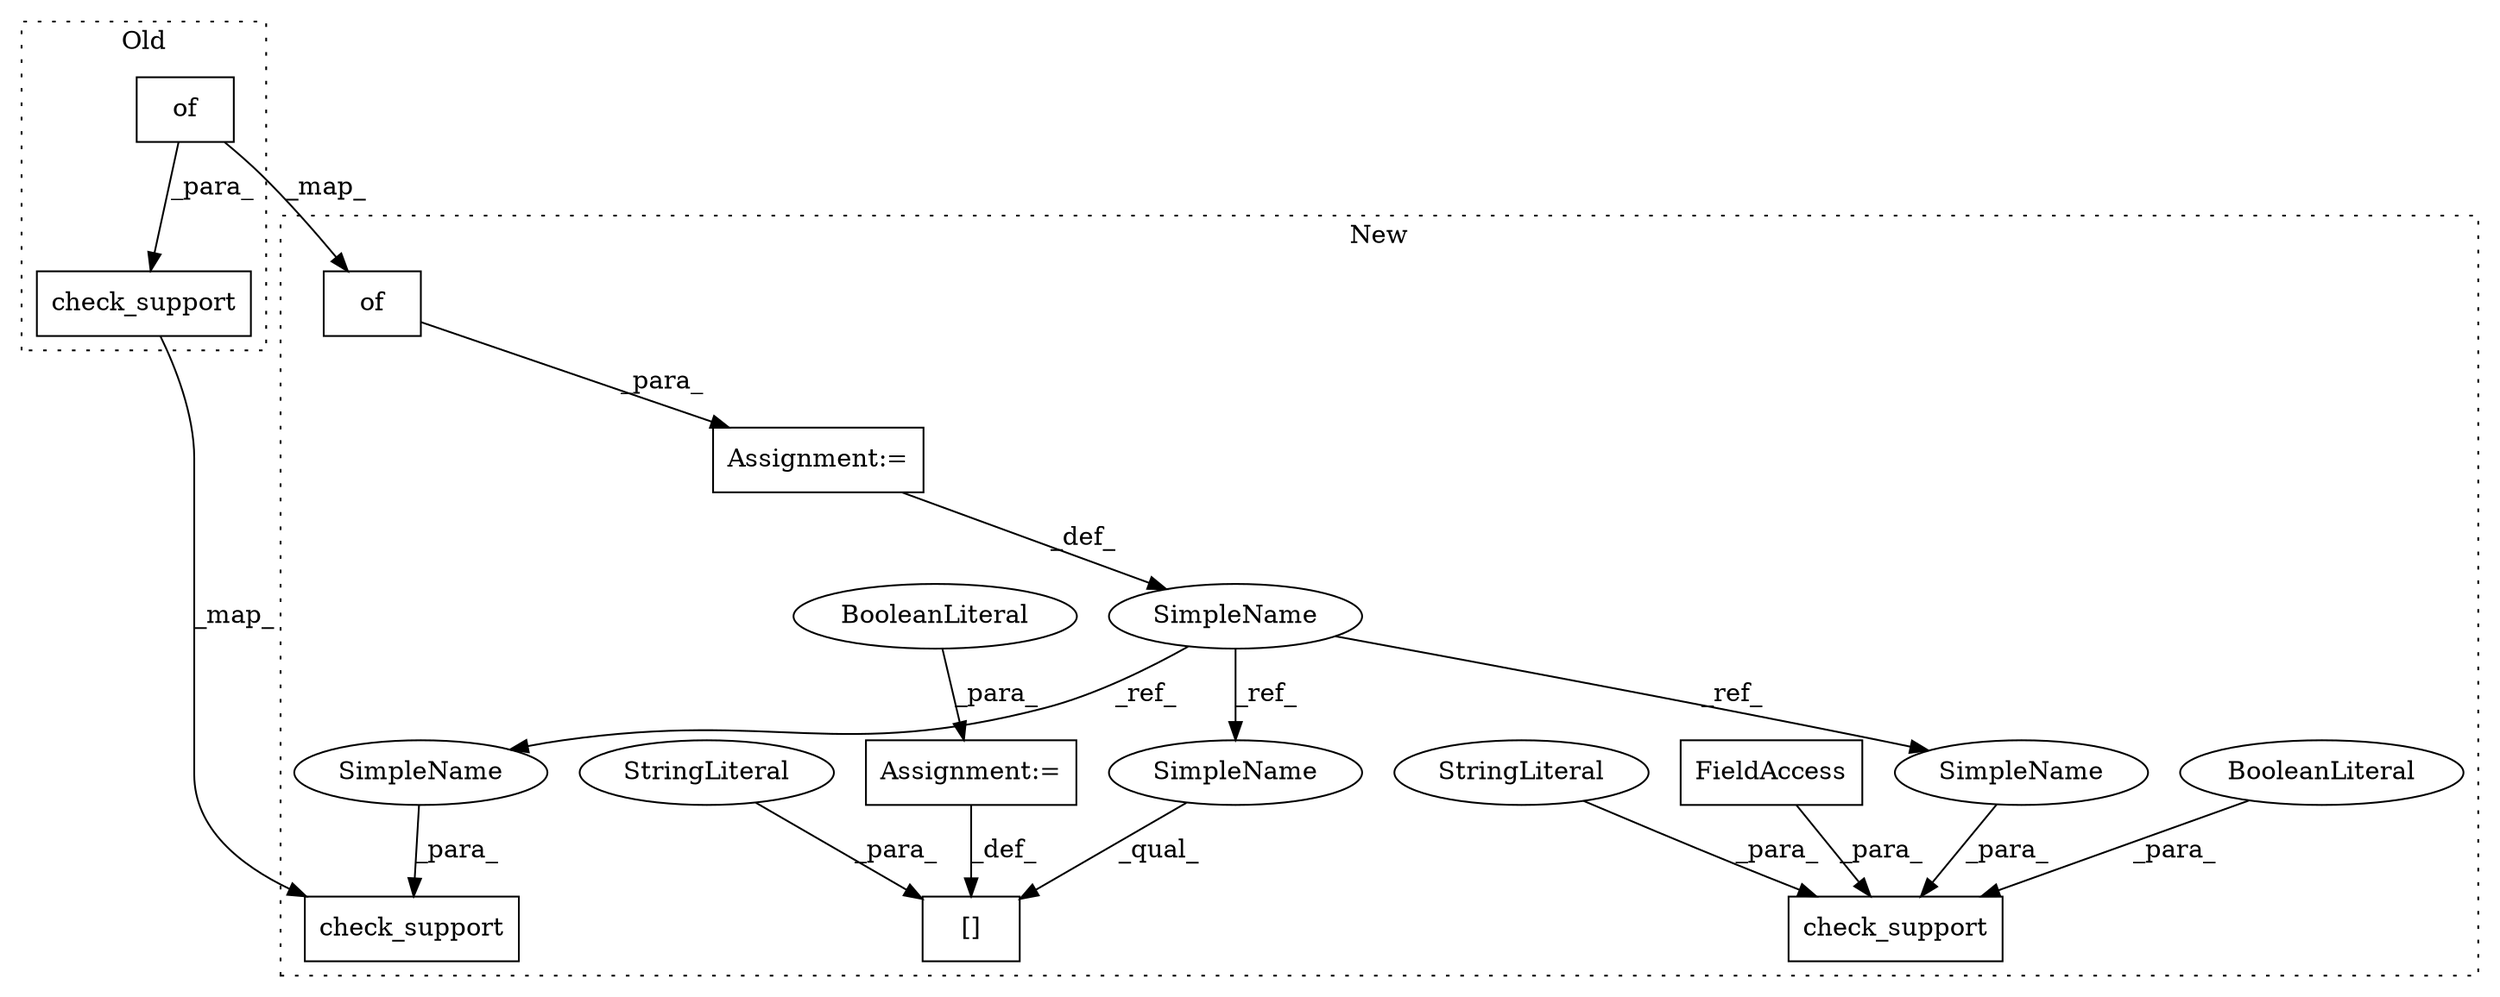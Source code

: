 digraph G {
subgraph cluster0 {
1 [label="check_support" a="32" s="5892,5990" l="14,1" shape="box"];
6 [label="of" a="32" s="5916,5973" l="3,1" shape="box"];
label = "Old";
style="dotted";
}
subgraph cluster1 {
2 [label="check_support" a="32" s="6728,6770" l="14,1" shape="box"];
3 [label="SimpleName" a="42" s="6653" l="6" shape="ellipse"];
4 [label="check_support" a="32" s="6809,6851" l="14,1" shape="box"];
5 [label="[]" a="2" s="6777,6797" l="7,1" shape="box"];
7 [label="of" a="32" s="6664,6721" l="3,1" shape="box"];
8 [label="FieldAccess" a="22" s="6836" l="10" shape="box"];
9 [label="StringLiteral" a="45" s="6823" l="5" shape="ellipse"];
10 [label="Assignment:=" a="7" s="6659" l="1" shape="box"];
11 [label="StringLiteral" a="45" s="6784" l="13" shape="ellipse"];
12 [label="Assignment:=" a="7" s="6798" l="1" shape="box"];
13 [label="BooleanLiteral" a="9" s="6799" l="4" shape="ellipse"];
14 [label="BooleanLiteral" a="9" s="6847" l="4" shape="ellipse"];
15 [label="SimpleName" a="42" s="6829" l="6" shape="ellipse"];
16 [label="SimpleName" a="42" s="6777" l="6" shape="ellipse"];
17 [label="SimpleName" a="42" s="6748" l="6" shape="ellipse"];
label = "New";
style="dotted";
}
1 -> 2 [label="_map_"];
3 -> 15 [label="_ref_"];
3 -> 17 [label="_ref_"];
3 -> 16 [label="_ref_"];
6 -> 1 [label="_para_"];
6 -> 7 [label="_map_"];
7 -> 10 [label="_para_"];
8 -> 4 [label="_para_"];
9 -> 4 [label="_para_"];
10 -> 3 [label="_def_"];
11 -> 5 [label="_para_"];
12 -> 5 [label="_def_"];
13 -> 12 [label="_para_"];
14 -> 4 [label="_para_"];
15 -> 4 [label="_para_"];
16 -> 5 [label="_qual_"];
17 -> 2 [label="_para_"];
}